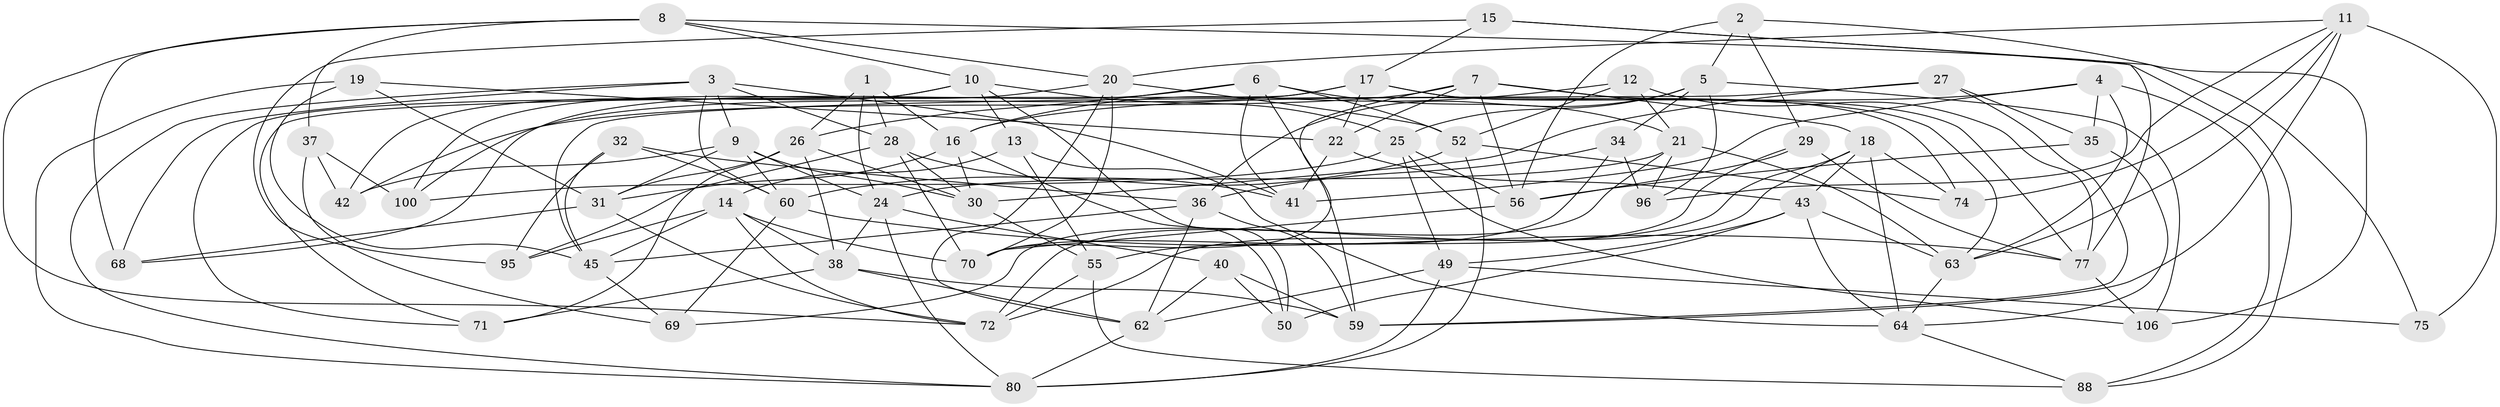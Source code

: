 // original degree distribution, {4: 1.0}
// Generated by graph-tools (version 1.1) at 2025/42/03/06/25 10:42:24]
// undirected, 65 vertices, 167 edges
graph export_dot {
graph [start="1"]
  node [color=gray90,style=filled];
  1;
  2;
  3 [super="+89"];
  4 [super="+58"];
  5 [super="+53"];
  6 [super="+65"];
  7 [super="+73"];
  8 [super="+39"];
  9 [super="+90"];
  10 [super="+66"];
  11 [super="+33"];
  12;
  13;
  14 [super="+61"];
  15;
  16 [super="+91"];
  17 [super="+102"];
  18 [super="+87"];
  19;
  20 [super="+98"];
  21 [super="+23"];
  22 [super="+51"];
  24 [super="+48"];
  25 [super="+46"];
  26 [super="+86"];
  27;
  28 [super="+47"];
  29;
  30 [super="+105"];
  31 [super="+44"];
  32;
  34;
  35;
  36 [super="+99"];
  37;
  38 [super="+82"];
  40;
  41 [super="+57"];
  42;
  43 [super="+84"];
  45 [super="+67"];
  49 [super="+101"];
  50;
  52 [super="+54"];
  55 [super="+92"];
  56 [super="+97"];
  59 [super="+78"];
  60 [super="+85"];
  62 [super="+93"];
  63 [super="+83"];
  64 [super="+79"];
  68;
  69;
  70 [super="+76"];
  71;
  72 [super="+104"];
  74;
  75;
  77 [super="+94"];
  80 [super="+81"];
  88 [super="+103"];
  95;
  96;
  100;
  106;
  1 -- 28;
  1 -- 16;
  1 -- 26;
  1 -- 24;
  2 -- 106;
  2 -- 5;
  2 -- 29;
  2 -- 56;
  3 -- 41;
  3 -- 68;
  3 -- 9;
  3 -- 28;
  3 -- 80;
  3 -- 60;
  4 -- 88 [weight=2];
  4 -- 41;
  4 -- 16;
  4 -- 35;
  4 -- 63;
  5 -- 25;
  5 -- 96;
  5 -- 34;
  5 -- 106;
  5 -- 36;
  6 -- 68;
  6 -- 41;
  6 -- 59;
  6 -- 21;
  6 -- 52;
  6 -- 26;
  7 -- 56;
  7 -- 77;
  7 -- 42;
  7 -- 22;
  7 -- 18;
  7 -- 70;
  8 -- 68;
  8 -- 88;
  8 -- 10;
  8 -- 72;
  8 -- 20;
  8 -- 37;
  9 -- 24;
  9 -- 42;
  9 -- 30;
  9 -- 31;
  9 -- 60;
  10 -- 71;
  10 -- 13;
  10 -- 42;
  10 -- 25;
  10 -- 50;
  11 -- 75;
  11 -- 20;
  11 -- 96;
  11 -- 74;
  11 -- 63;
  11 -- 59;
  12 -- 52;
  12 -- 77;
  12 -- 21;
  12 -- 16;
  13 -- 64;
  13 -- 14;
  13 -- 55;
  14 -- 38;
  14 -- 95;
  14 -- 70;
  14 -- 72;
  14 -- 45;
  15 -- 95;
  15 -- 77;
  15 -- 75;
  15 -- 17;
  16 -- 50;
  16 -- 30;
  16 -- 31;
  17 -- 74;
  17 -- 71;
  17 -- 22;
  17 -- 100;
  17 -- 63;
  18 -- 72;
  18 -- 74;
  18 -- 55;
  18 -- 64;
  18 -- 43;
  19 -- 31;
  19 -- 45;
  19 -- 80;
  19 -- 22;
  20 -- 100;
  20 -- 62;
  20 -- 52;
  20 -- 70;
  21 -- 24;
  21 -- 96;
  21 -- 69;
  21 -- 63;
  22 -- 43;
  22 -- 41 [weight=2];
  24 -- 40;
  24 -- 38;
  24 -- 80;
  25 -- 100;
  25 -- 49;
  25 -- 56;
  25 -- 106;
  26 -- 71;
  26 -- 30;
  26 -- 38;
  26 -- 31;
  27 -- 35;
  27 -- 30;
  27 -- 45;
  27 -- 59;
  28 -- 30;
  28 -- 95;
  28 -- 41;
  28 -- 70;
  29 -- 72;
  29 -- 77;
  29 -- 56;
  30 -- 55;
  31 -- 72;
  31 -- 68;
  32 -- 95;
  32 -- 36;
  32 -- 60;
  32 -- 45;
  34 -- 70;
  34 -- 36;
  34 -- 96;
  35 -- 56;
  35 -- 64;
  36 -- 45;
  36 -- 62;
  36 -- 59;
  37 -- 69;
  37 -- 100;
  37 -- 42;
  38 -- 71;
  38 -- 62;
  38 -- 59;
  40 -- 50;
  40 -- 59;
  40 -- 62;
  43 -- 63;
  43 -- 64;
  43 -- 49;
  43 -- 50;
  45 -- 69;
  49 -- 75 [weight=2];
  49 -- 80;
  49 -- 62;
  52 -- 80;
  52 -- 74;
  52 -- 60;
  55 -- 88 [weight=2];
  55 -- 72;
  56 -- 70;
  60 -- 69;
  60 -- 77;
  62 -- 80;
  63 -- 64;
  64 -- 88;
  77 -- 106;
}
